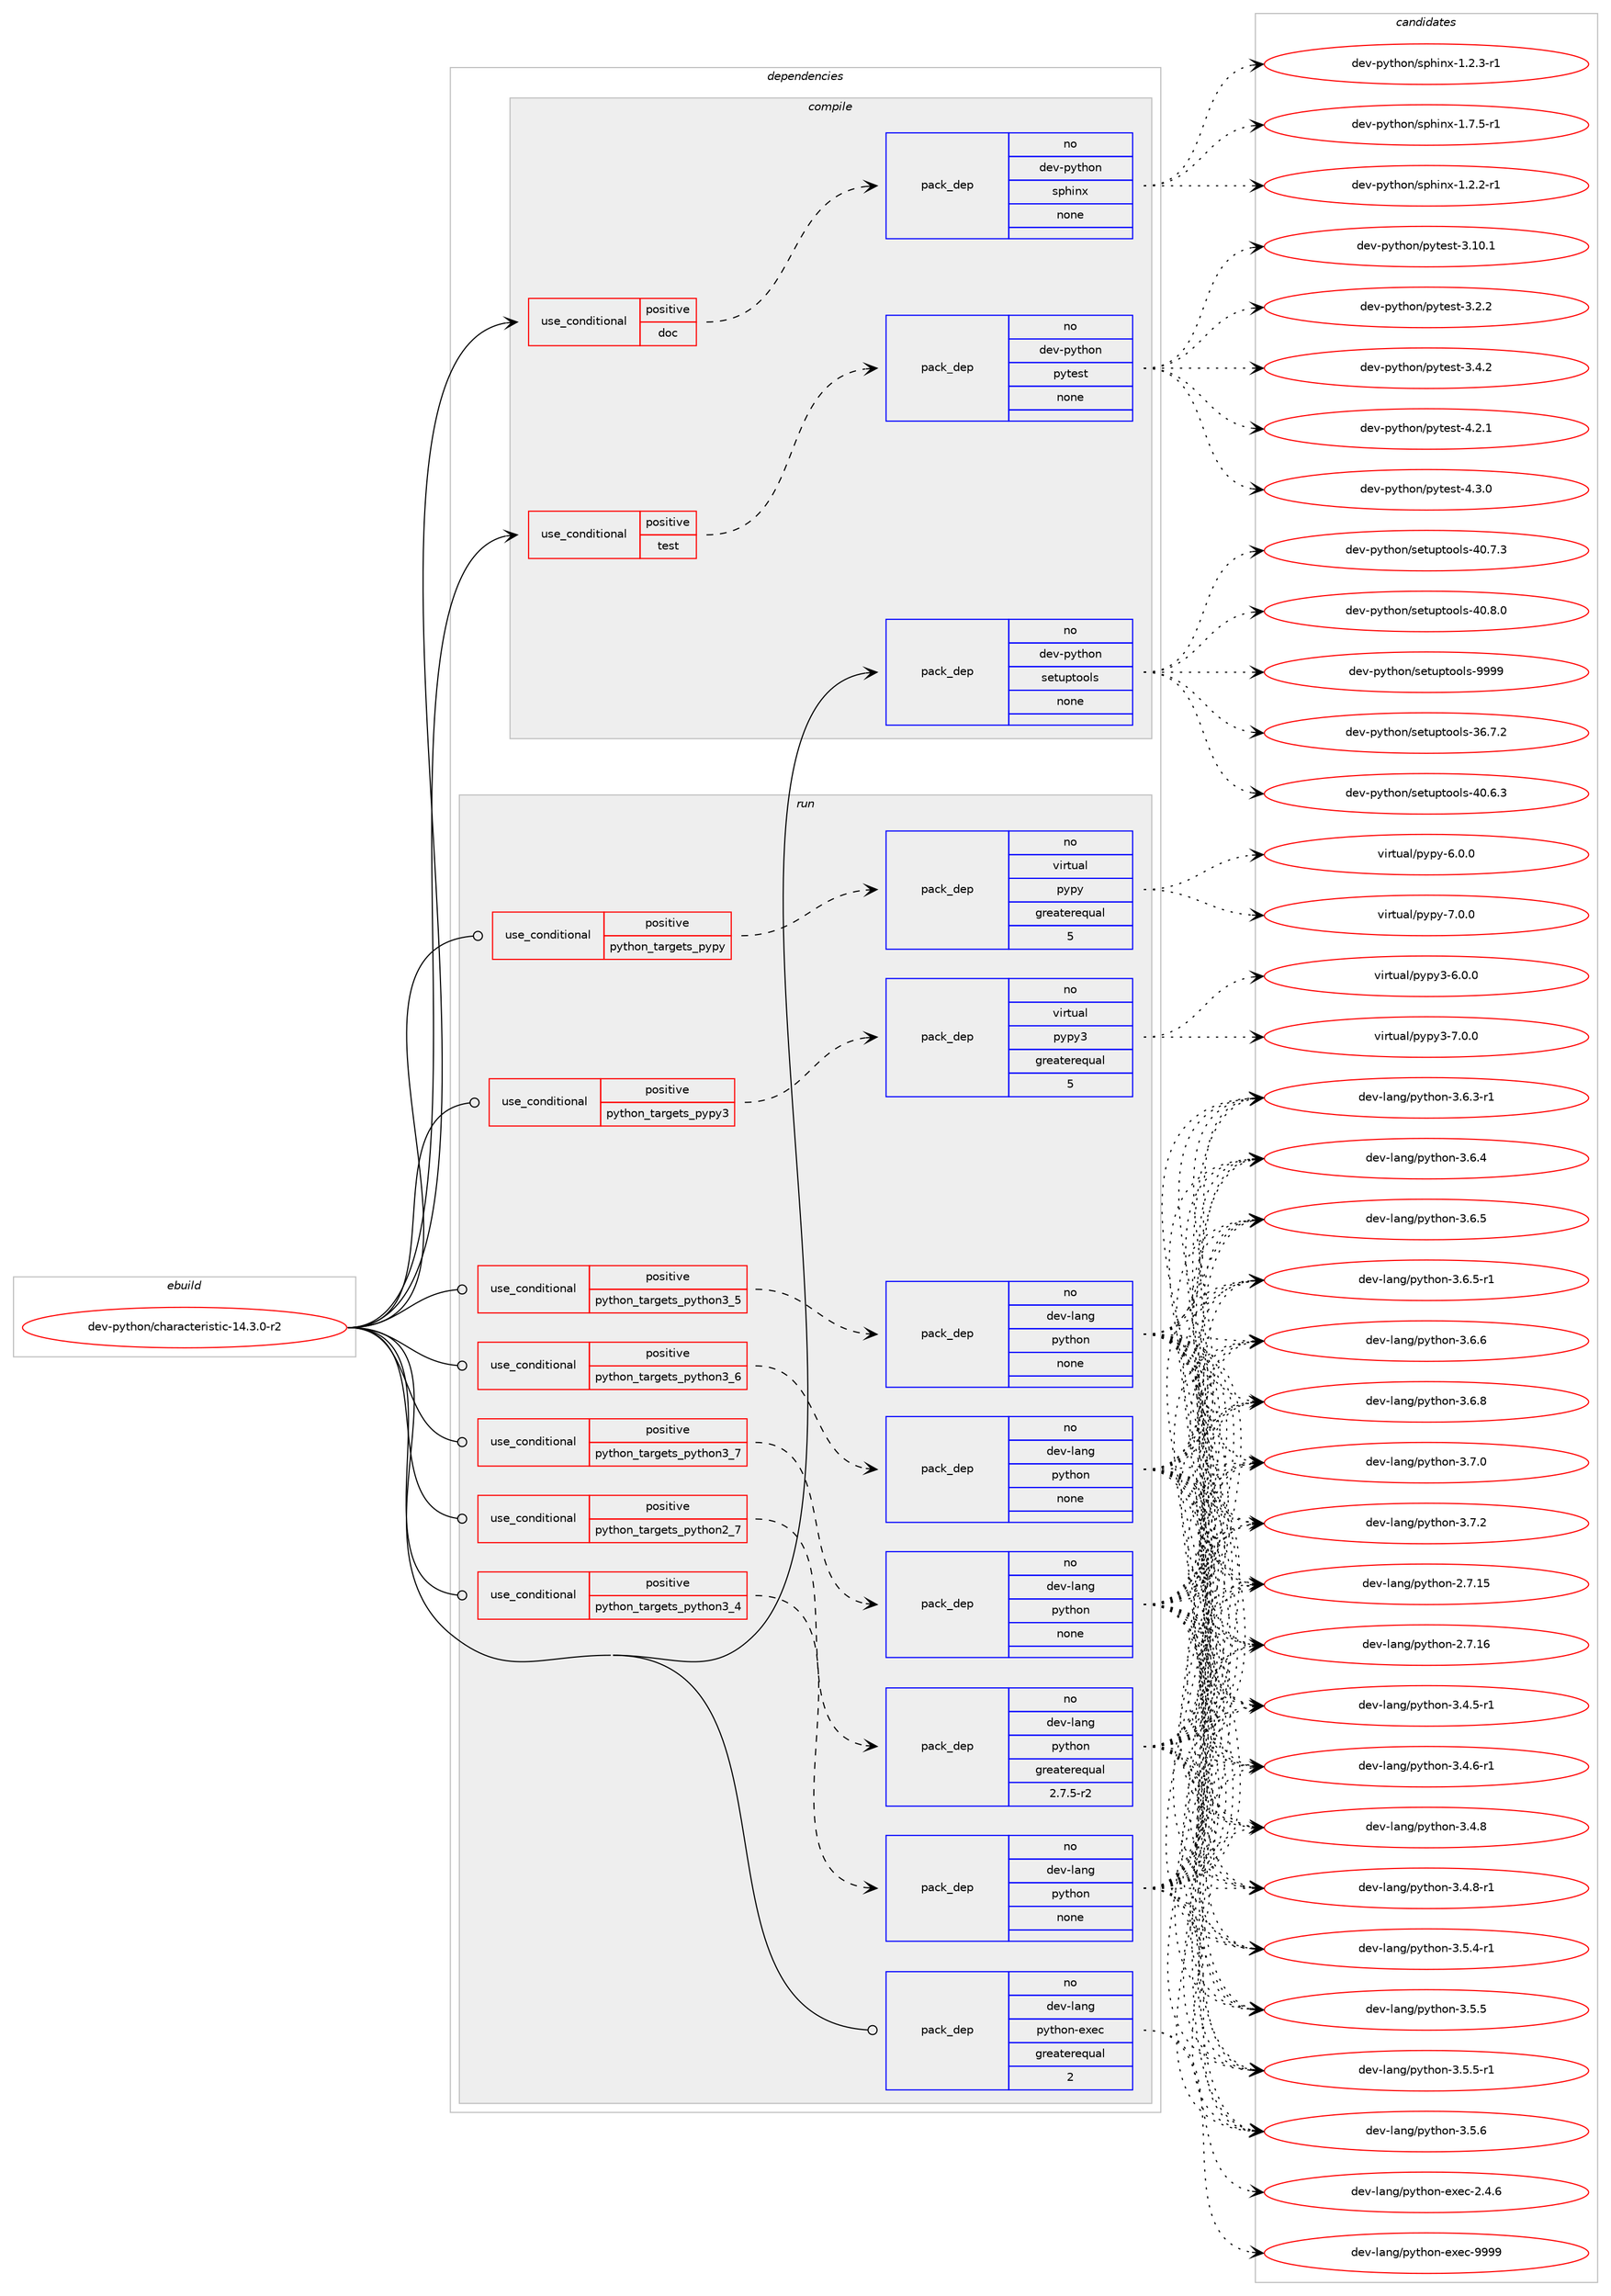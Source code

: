 digraph prolog {

# *************
# Graph options
# *************

newrank=true;
concentrate=true;
compound=true;
graph [rankdir=LR,fontname=Helvetica,fontsize=10,ranksep=1.5];#, ranksep=2.5, nodesep=0.2];
edge  [arrowhead=vee];
node  [fontname=Helvetica,fontsize=10];

# **********
# The ebuild
# **********

subgraph cluster_leftcol {
color=gray;
rank=same;
label=<<i>ebuild</i>>;
id [label="dev-python/characteristic-14.3.0-r2", color=red, width=4, href="../dev-python/characteristic-14.3.0-r2.svg"];
}

# ****************
# The dependencies
# ****************

subgraph cluster_midcol {
color=gray;
label=<<i>dependencies</i>>;
subgraph cluster_compile {
fillcolor="#eeeeee";
style=filled;
label=<<i>compile</i>>;
subgraph cond372245 {
dependency1402989 [label=<<TABLE BORDER="0" CELLBORDER="1" CELLSPACING="0" CELLPADDING="4"><TR><TD ROWSPAN="3" CELLPADDING="10">use_conditional</TD></TR><TR><TD>positive</TD></TR><TR><TD>doc</TD></TR></TABLE>>, shape=none, color=red];
subgraph pack1007509 {
dependency1402990 [label=<<TABLE BORDER="0" CELLBORDER="1" CELLSPACING="0" CELLPADDING="4" WIDTH="220"><TR><TD ROWSPAN="6" CELLPADDING="30">pack_dep</TD></TR><TR><TD WIDTH="110">no</TD></TR><TR><TD>dev-python</TD></TR><TR><TD>sphinx</TD></TR><TR><TD>none</TD></TR><TR><TD></TD></TR></TABLE>>, shape=none, color=blue];
}
dependency1402989:e -> dependency1402990:w [weight=20,style="dashed",arrowhead="vee"];
}
id:e -> dependency1402989:w [weight=20,style="solid",arrowhead="vee"];
subgraph cond372246 {
dependency1402991 [label=<<TABLE BORDER="0" CELLBORDER="1" CELLSPACING="0" CELLPADDING="4"><TR><TD ROWSPAN="3" CELLPADDING="10">use_conditional</TD></TR><TR><TD>positive</TD></TR><TR><TD>test</TD></TR></TABLE>>, shape=none, color=red];
subgraph pack1007510 {
dependency1402992 [label=<<TABLE BORDER="0" CELLBORDER="1" CELLSPACING="0" CELLPADDING="4" WIDTH="220"><TR><TD ROWSPAN="6" CELLPADDING="30">pack_dep</TD></TR><TR><TD WIDTH="110">no</TD></TR><TR><TD>dev-python</TD></TR><TR><TD>pytest</TD></TR><TR><TD>none</TD></TR><TR><TD></TD></TR></TABLE>>, shape=none, color=blue];
}
dependency1402991:e -> dependency1402992:w [weight=20,style="dashed",arrowhead="vee"];
}
id:e -> dependency1402991:w [weight=20,style="solid",arrowhead="vee"];
subgraph pack1007511 {
dependency1402993 [label=<<TABLE BORDER="0" CELLBORDER="1" CELLSPACING="0" CELLPADDING="4" WIDTH="220"><TR><TD ROWSPAN="6" CELLPADDING="30">pack_dep</TD></TR><TR><TD WIDTH="110">no</TD></TR><TR><TD>dev-python</TD></TR><TR><TD>setuptools</TD></TR><TR><TD>none</TD></TR><TR><TD></TD></TR></TABLE>>, shape=none, color=blue];
}
id:e -> dependency1402993:w [weight=20,style="solid",arrowhead="vee"];
}
subgraph cluster_compileandrun {
fillcolor="#eeeeee";
style=filled;
label=<<i>compile and run</i>>;
}
subgraph cluster_run {
fillcolor="#eeeeee";
style=filled;
label=<<i>run</i>>;
subgraph cond372247 {
dependency1402994 [label=<<TABLE BORDER="0" CELLBORDER="1" CELLSPACING="0" CELLPADDING="4"><TR><TD ROWSPAN="3" CELLPADDING="10">use_conditional</TD></TR><TR><TD>positive</TD></TR><TR><TD>python_targets_pypy</TD></TR></TABLE>>, shape=none, color=red];
subgraph pack1007512 {
dependency1402995 [label=<<TABLE BORDER="0" CELLBORDER="1" CELLSPACING="0" CELLPADDING="4" WIDTH="220"><TR><TD ROWSPAN="6" CELLPADDING="30">pack_dep</TD></TR><TR><TD WIDTH="110">no</TD></TR><TR><TD>virtual</TD></TR><TR><TD>pypy</TD></TR><TR><TD>greaterequal</TD></TR><TR><TD>5</TD></TR></TABLE>>, shape=none, color=blue];
}
dependency1402994:e -> dependency1402995:w [weight=20,style="dashed",arrowhead="vee"];
}
id:e -> dependency1402994:w [weight=20,style="solid",arrowhead="odot"];
subgraph cond372248 {
dependency1402996 [label=<<TABLE BORDER="0" CELLBORDER="1" CELLSPACING="0" CELLPADDING="4"><TR><TD ROWSPAN="3" CELLPADDING="10">use_conditional</TD></TR><TR><TD>positive</TD></TR><TR><TD>python_targets_pypy3</TD></TR></TABLE>>, shape=none, color=red];
subgraph pack1007513 {
dependency1402997 [label=<<TABLE BORDER="0" CELLBORDER="1" CELLSPACING="0" CELLPADDING="4" WIDTH="220"><TR><TD ROWSPAN="6" CELLPADDING="30">pack_dep</TD></TR><TR><TD WIDTH="110">no</TD></TR><TR><TD>virtual</TD></TR><TR><TD>pypy3</TD></TR><TR><TD>greaterequal</TD></TR><TR><TD>5</TD></TR></TABLE>>, shape=none, color=blue];
}
dependency1402996:e -> dependency1402997:w [weight=20,style="dashed",arrowhead="vee"];
}
id:e -> dependency1402996:w [weight=20,style="solid",arrowhead="odot"];
subgraph cond372249 {
dependency1402998 [label=<<TABLE BORDER="0" CELLBORDER="1" CELLSPACING="0" CELLPADDING="4"><TR><TD ROWSPAN="3" CELLPADDING="10">use_conditional</TD></TR><TR><TD>positive</TD></TR><TR><TD>python_targets_python2_7</TD></TR></TABLE>>, shape=none, color=red];
subgraph pack1007514 {
dependency1402999 [label=<<TABLE BORDER="0" CELLBORDER="1" CELLSPACING="0" CELLPADDING="4" WIDTH="220"><TR><TD ROWSPAN="6" CELLPADDING="30">pack_dep</TD></TR><TR><TD WIDTH="110">no</TD></TR><TR><TD>dev-lang</TD></TR><TR><TD>python</TD></TR><TR><TD>greaterequal</TD></TR><TR><TD>2.7.5-r2</TD></TR></TABLE>>, shape=none, color=blue];
}
dependency1402998:e -> dependency1402999:w [weight=20,style="dashed",arrowhead="vee"];
}
id:e -> dependency1402998:w [weight=20,style="solid",arrowhead="odot"];
subgraph cond372250 {
dependency1403000 [label=<<TABLE BORDER="0" CELLBORDER="1" CELLSPACING="0" CELLPADDING="4"><TR><TD ROWSPAN="3" CELLPADDING="10">use_conditional</TD></TR><TR><TD>positive</TD></TR><TR><TD>python_targets_python3_4</TD></TR></TABLE>>, shape=none, color=red];
subgraph pack1007515 {
dependency1403001 [label=<<TABLE BORDER="0" CELLBORDER="1" CELLSPACING="0" CELLPADDING="4" WIDTH="220"><TR><TD ROWSPAN="6" CELLPADDING="30">pack_dep</TD></TR><TR><TD WIDTH="110">no</TD></TR><TR><TD>dev-lang</TD></TR><TR><TD>python</TD></TR><TR><TD>none</TD></TR><TR><TD></TD></TR></TABLE>>, shape=none, color=blue];
}
dependency1403000:e -> dependency1403001:w [weight=20,style="dashed",arrowhead="vee"];
}
id:e -> dependency1403000:w [weight=20,style="solid",arrowhead="odot"];
subgraph cond372251 {
dependency1403002 [label=<<TABLE BORDER="0" CELLBORDER="1" CELLSPACING="0" CELLPADDING="4"><TR><TD ROWSPAN="3" CELLPADDING="10">use_conditional</TD></TR><TR><TD>positive</TD></TR><TR><TD>python_targets_python3_5</TD></TR></TABLE>>, shape=none, color=red];
subgraph pack1007516 {
dependency1403003 [label=<<TABLE BORDER="0" CELLBORDER="1" CELLSPACING="0" CELLPADDING="4" WIDTH="220"><TR><TD ROWSPAN="6" CELLPADDING="30">pack_dep</TD></TR><TR><TD WIDTH="110">no</TD></TR><TR><TD>dev-lang</TD></TR><TR><TD>python</TD></TR><TR><TD>none</TD></TR><TR><TD></TD></TR></TABLE>>, shape=none, color=blue];
}
dependency1403002:e -> dependency1403003:w [weight=20,style="dashed",arrowhead="vee"];
}
id:e -> dependency1403002:w [weight=20,style="solid",arrowhead="odot"];
subgraph cond372252 {
dependency1403004 [label=<<TABLE BORDER="0" CELLBORDER="1" CELLSPACING="0" CELLPADDING="4"><TR><TD ROWSPAN="3" CELLPADDING="10">use_conditional</TD></TR><TR><TD>positive</TD></TR><TR><TD>python_targets_python3_6</TD></TR></TABLE>>, shape=none, color=red];
subgraph pack1007517 {
dependency1403005 [label=<<TABLE BORDER="0" CELLBORDER="1" CELLSPACING="0" CELLPADDING="4" WIDTH="220"><TR><TD ROWSPAN="6" CELLPADDING="30">pack_dep</TD></TR><TR><TD WIDTH="110">no</TD></TR><TR><TD>dev-lang</TD></TR><TR><TD>python</TD></TR><TR><TD>none</TD></TR><TR><TD></TD></TR></TABLE>>, shape=none, color=blue];
}
dependency1403004:e -> dependency1403005:w [weight=20,style="dashed",arrowhead="vee"];
}
id:e -> dependency1403004:w [weight=20,style="solid",arrowhead="odot"];
subgraph cond372253 {
dependency1403006 [label=<<TABLE BORDER="0" CELLBORDER="1" CELLSPACING="0" CELLPADDING="4"><TR><TD ROWSPAN="3" CELLPADDING="10">use_conditional</TD></TR><TR><TD>positive</TD></TR><TR><TD>python_targets_python3_7</TD></TR></TABLE>>, shape=none, color=red];
subgraph pack1007518 {
dependency1403007 [label=<<TABLE BORDER="0" CELLBORDER="1" CELLSPACING="0" CELLPADDING="4" WIDTH="220"><TR><TD ROWSPAN="6" CELLPADDING="30">pack_dep</TD></TR><TR><TD WIDTH="110">no</TD></TR><TR><TD>dev-lang</TD></TR><TR><TD>python</TD></TR><TR><TD>none</TD></TR><TR><TD></TD></TR></TABLE>>, shape=none, color=blue];
}
dependency1403006:e -> dependency1403007:w [weight=20,style="dashed",arrowhead="vee"];
}
id:e -> dependency1403006:w [weight=20,style="solid",arrowhead="odot"];
subgraph pack1007519 {
dependency1403008 [label=<<TABLE BORDER="0" CELLBORDER="1" CELLSPACING="0" CELLPADDING="4" WIDTH="220"><TR><TD ROWSPAN="6" CELLPADDING="30">pack_dep</TD></TR><TR><TD WIDTH="110">no</TD></TR><TR><TD>dev-lang</TD></TR><TR><TD>python-exec</TD></TR><TR><TD>greaterequal</TD></TR><TR><TD>2</TD></TR></TABLE>>, shape=none, color=blue];
}
id:e -> dependency1403008:w [weight=20,style="solid",arrowhead="odot"];
}
}

# **************
# The candidates
# **************

subgraph cluster_choices {
rank=same;
color=gray;
label=<<i>candidates</i>>;

subgraph choice1007509 {
color=black;
nodesep=1;
choice10010111845112121116104111110471151121041051101204549465046504511449 [label="dev-python/sphinx-1.2.2-r1", color=red, width=4,href="../dev-python/sphinx-1.2.2-r1.svg"];
choice10010111845112121116104111110471151121041051101204549465046514511449 [label="dev-python/sphinx-1.2.3-r1", color=red, width=4,href="../dev-python/sphinx-1.2.3-r1.svg"];
choice10010111845112121116104111110471151121041051101204549465546534511449 [label="dev-python/sphinx-1.7.5-r1", color=red, width=4,href="../dev-python/sphinx-1.7.5-r1.svg"];
dependency1402990:e -> choice10010111845112121116104111110471151121041051101204549465046504511449:w [style=dotted,weight="100"];
dependency1402990:e -> choice10010111845112121116104111110471151121041051101204549465046514511449:w [style=dotted,weight="100"];
dependency1402990:e -> choice10010111845112121116104111110471151121041051101204549465546534511449:w [style=dotted,weight="100"];
}
subgraph choice1007510 {
color=black;
nodesep=1;
choice100101118451121211161041111104711212111610111511645514649484649 [label="dev-python/pytest-3.10.1", color=red, width=4,href="../dev-python/pytest-3.10.1.svg"];
choice1001011184511212111610411111047112121116101115116455146504650 [label="dev-python/pytest-3.2.2", color=red, width=4,href="../dev-python/pytest-3.2.2.svg"];
choice1001011184511212111610411111047112121116101115116455146524650 [label="dev-python/pytest-3.4.2", color=red, width=4,href="../dev-python/pytest-3.4.2.svg"];
choice1001011184511212111610411111047112121116101115116455246504649 [label="dev-python/pytest-4.2.1", color=red, width=4,href="../dev-python/pytest-4.2.1.svg"];
choice1001011184511212111610411111047112121116101115116455246514648 [label="dev-python/pytest-4.3.0", color=red, width=4,href="../dev-python/pytest-4.3.0.svg"];
dependency1402992:e -> choice100101118451121211161041111104711212111610111511645514649484649:w [style=dotted,weight="100"];
dependency1402992:e -> choice1001011184511212111610411111047112121116101115116455146504650:w [style=dotted,weight="100"];
dependency1402992:e -> choice1001011184511212111610411111047112121116101115116455146524650:w [style=dotted,weight="100"];
dependency1402992:e -> choice1001011184511212111610411111047112121116101115116455246504649:w [style=dotted,weight="100"];
dependency1402992:e -> choice1001011184511212111610411111047112121116101115116455246514648:w [style=dotted,weight="100"];
}
subgraph choice1007511 {
color=black;
nodesep=1;
choice100101118451121211161041111104711510111611711211611111110811545515446554650 [label="dev-python/setuptools-36.7.2", color=red, width=4,href="../dev-python/setuptools-36.7.2.svg"];
choice100101118451121211161041111104711510111611711211611111110811545524846544651 [label="dev-python/setuptools-40.6.3", color=red, width=4,href="../dev-python/setuptools-40.6.3.svg"];
choice100101118451121211161041111104711510111611711211611111110811545524846554651 [label="dev-python/setuptools-40.7.3", color=red, width=4,href="../dev-python/setuptools-40.7.3.svg"];
choice100101118451121211161041111104711510111611711211611111110811545524846564648 [label="dev-python/setuptools-40.8.0", color=red, width=4,href="../dev-python/setuptools-40.8.0.svg"];
choice10010111845112121116104111110471151011161171121161111111081154557575757 [label="dev-python/setuptools-9999", color=red, width=4,href="../dev-python/setuptools-9999.svg"];
dependency1402993:e -> choice100101118451121211161041111104711510111611711211611111110811545515446554650:w [style=dotted,weight="100"];
dependency1402993:e -> choice100101118451121211161041111104711510111611711211611111110811545524846544651:w [style=dotted,weight="100"];
dependency1402993:e -> choice100101118451121211161041111104711510111611711211611111110811545524846554651:w [style=dotted,weight="100"];
dependency1402993:e -> choice100101118451121211161041111104711510111611711211611111110811545524846564648:w [style=dotted,weight="100"];
dependency1402993:e -> choice10010111845112121116104111110471151011161171121161111111081154557575757:w [style=dotted,weight="100"];
}
subgraph choice1007512 {
color=black;
nodesep=1;
choice1181051141161179710847112121112121455446484648 [label="virtual/pypy-6.0.0", color=red, width=4,href="../virtual/pypy-6.0.0.svg"];
choice1181051141161179710847112121112121455546484648 [label="virtual/pypy-7.0.0", color=red, width=4,href="../virtual/pypy-7.0.0.svg"];
dependency1402995:e -> choice1181051141161179710847112121112121455446484648:w [style=dotted,weight="100"];
dependency1402995:e -> choice1181051141161179710847112121112121455546484648:w [style=dotted,weight="100"];
}
subgraph choice1007513 {
color=black;
nodesep=1;
choice118105114116117971084711212111212151455446484648 [label="virtual/pypy3-6.0.0", color=red, width=4,href="../virtual/pypy3-6.0.0.svg"];
choice118105114116117971084711212111212151455546484648 [label="virtual/pypy3-7.0.0", color=red, width=4,href="../virtual/pypy3-7.0.0.svg"];
dependency1402997:e -> choice118105114116117971084711212111212151455446484648:w [style=dotted,weight="100"];
dependency1402997:e -> choice118105114116117971084711212111212151455546484648:w [style=dotted,weight="100"];
}
subgraph choice1007514 {
color=black;
nodesep=1;
choice10010111845108971101034711212111610411111045504655464953 [label="dev-lang/python-2.7.15", color=red, width=4,href="../dev-lang/python-2.7.15.svg"];
choice10010111845108971101034711212111610411111045504655464954 [label="dev-lang/python-2.7.16", color=red, width=4,href="../dev-lang/python-2.7.16.svg"];
choice1001011184510897110103471121211161041111104551465246534511449 [label="dev-lang/python-3.4.5-r1", color=red, width=4,href="../dev-lang/python-3.4.5-r1.svg"];
choice1001011184510897110103471121211161041111104551465246544511449 [label="dev-lang/python-3.4.6-r1", color=red, width=4,href="../dev-lang/python-3.4.6-r1.svg"];
choice100101118451089711010347112121116104111110455146524656 [label="dev-lang/python-3.4.8", color=red, width=4,href="../dev-lang/python-3.4.8.svg"];
choice1001011184510897110103471121211161041111104551465246564511449 [label="dev-lang/python-3.4.8-r1", color=red, width=4,href="../dev-lang/python-3.4.8-r1.svg"];
choice1001011184510897110103471121211161041111104551465346524511449 [label="dev-lang/python-3.5.4-r1", color=red, width=4,href="../dev-lang/python-3.5.4-r1.svg"];
choice100101118451089711010347112121116104111110455146534653 [label="dev-lang/python-3.5.5", color=red, width=4,href="../dev-lang/python-3.5.5.svg"];
choice1001011184510897110103471121211161041111104551465346534511449 [label="dev-lang/python-3.5.5-r1", color=red, width=4,href="../dev-lang/python-3.5.5-r1.svg"];
choice100101118451089711010347112121116104111110455146534654 [label="dev-lang/python-3.5.6", color=red, width=4,href="../dev-lang/python-3.5.6.svg"];
choice1001011184510897110103471121211161041111104551465446514511449 [label="dev-lang/python-3.6.3-r1", color=red, width=4,href="../dev-lang/python-3.6.3-r1.svg"];
choice100101118451089711010347112121116104111110455146544652 [label="dev-lang/python-3.6.4", color=red, width=4,href="../dev-lang/python-3.6.4.svg"];
choice100101118451089711010347112121116104111110455146544653 [label="dev-lang/python-3.6.5", color=red, width=4,href="../dev-lang/python-3.6.5.svg"];
choice1001011184510897110103471121211161041111104551465446534511449 [label="dev-lang/python-3.6.5-r1", color=red, width=4,href="../dev-lang/python-3.6.5-r1.svg"];
choice100101118451089711010347112121116104111110455146544654 [label="dev-lang/python-3.6.6", color=red, width=4,href="../dev-lang/python-3.6.6.svg"];
choice100101118451089711010347112121116104111110455146544656 [label="dev-lang/python-3.6.8", color=red, width=4,href="../dev-lang/python-3.6.8.svg"];
choice100101118451089711010347112121116104111110455146554648 [label="dev-lang/python-3.7.0", color=red, width=4,href="../dev-lang/python-3.7.0.svg"];
choice100101118451089711010347112121116104111110455146554650 [label="dev-lang/python-3.7.2", color=red, width=4,href="../dev-lang/python-3.7.2.svg"];
dependency1402999:e -> choice10010111845108971101034711212111610411111045504655464953:w [style=dotted,weight="100"];
dependency1402999:e -> choice10010111845108971101034711212111610411111045504655464954:w [style=dotted,weight="100"];
dependency1402999:e -> choice1001011184510897110103471121211161041111104551465246534511449:w [style=dotted,weight="100"];
dependency1402999:e -> choice1001011184510897110103471121211161041111104551465246544511449:w [style=dotted,weight="100"];
dependency1402999:e -> choice100101118451089711010347112121116104111110455146524656:w [style=dotted,weight="100"];
dependency1402999:e -> choice1001011184510897110103471121211161041111104551465246564511449:w [style=dotted,weight="100"];
dependency1402999:e -> choice1001011184510897110103471121211161041111104551465346524511449:w [style=dotted,weight="100"];
dependency1402999:e -> choice100101118451089711010347112121116104111110455146534653:w [style=dotted,weight="100"];
dependency1402999:e -> choice1001011184510897110103471121211161041111104551465346534511449:w [style=dotted,weight="100"];
dependency1402999:e -> choice100101118451089711010347112121116104111110455146534654:w [style=dotted,weight="100"];
dependency1402999:e -> choice1001011184510897110103471121211161041111104551465446514511449:w [style=dotted,weight="100"];
dependency1402999:e -> choice100101118451089711010347112121116104111110455146544652:w [style=dotted,weight="100"];
dependency1402999:e -> choice100101118451089711010347112121116104111110455146544653:w [style=dotted,weight="100"];
dependency1402999:e -> choice1001011184510897110103471121211161041111104551465446534511449:w [style=dotted,weight="100"];
dependency1402999:e -> choice100101118451089711010347112121116104111110455146544654:w [style=dotted,weight="100"];
dependency1402999:e -> choice100101118451089711010347112121116104111110455146544656:w [style=dotted,weight="100"];
dependency1402999:e -> choice100101118451089711010347112121116104111110455146554648:w [style=dotted,weight="100"];
dependency1402999:e -> choice100101118451089711010347112121116104111110455146554650:w [style=dotted,weight="100"];
}
subgraph choice1007515 {
color=black;
nodesep=1;
choice10010111845108971101034711212111610411111045504655464953 [label="dev-lang/python-2.7.15", color=red, width=4,href="../dev-lang/python-2.7.15.svg"];
choice10010111845108971101034711212111610411111045504655464954 [label="dev-lang/python-2.7.16", color=red, width=4,href="../dev-lang/python-2.7.16.svg"];
choice1001011184510897110103471121211161041111104551465246534511449 [label="dev-lang/python-3.4.5-r1", color=red, width=4,href="../dev-lang/python-3.4.5-r1.svg"];
choice1001011184510897110103471121211161041111104551465246544511449 [label="dev-lang/python-3.4.6-r1", color=red, width=4,href="../dev-lang/python-3.4.6-r1.svg"];
choice100101118451089711010347112121116104111110455146524656 [label="dev-lang/python-3.4.8", color=red, width=4,href="../dev-lang/python-3.4.8.svg"];
choice1001011184510897110103471121211161041111104551465246564511449 [label="dev-lang/python-3.4.8-r1", color=red, width=4,href="../dev-lang/python-3.4.8-r1.svg"];
choice1001011184510897110103471121211161041111104551465346524511449 [label="dev-lang/python-3.5.4-r1", color=red, width=4,href="../dev-lang/python-3.5.4-r1.svg"];
choice100101118451089711010347112121116104111110455146534653 [label="dev-lang/python-3.5.5", color=red, width=4,href="../dev-lang/python-3.5.5.svg"];
choice1001011184510897110103471121211161041111104551465346534511449 [label="dev-lang/python-3.5.5-r1", color=red, width=4,href="../dev-lang/python-3.5.5-r1.svg"];
choice100101118451089711010347112121116104111110455146534654 [label="dev-lang/python-3.5.6", color=red, width=4,href="../dev-lang/python-3.5.6.svg"];
choice1001011184510897110103471121211161041111104551465446514511449 [label="dev-lang/python-3.6.3-r1", color=red, width=4,href="../dev-lang/python-3.6.3-r1.svg"];
choice100101118451089711010347112121116104111110455146544652 [label="dev-lang/python-3.6.4", color=red, width=4,href="../dev-lang/python-3.6.4.svg"];
choice100101118451089711010347112121116104111110455146544653 [label="dev-lang/python-3.6.5", color=red, width=4,href="../dev-lang/python-3.6.5.svg"];
choice1001011184510897110103471121211161041111104551465446534511449 [label="dev-lang/python-3.6.5-r1", color=red, width=4,href="../dev-lang/python-3.6.5-r1.svg"];
choice100101118451089711010347112121116104111110455146544654 [label="dev-lang/python-3.6.6", color=red, width=4,href="../dev-lang/python-3.6.6.svg"];
choice100101118451089711010347112121116104111110455146544656 [label="dev-lang/python-3.6.8", color=red, width=4,href="../dev-lang/python-3.6.8.svg"];
choice100101118451089711010347112121116104111110455146554648 [label="dev-lang/python-3.7.0", color=red, width=4,href="../dev-lang/python-3.7.0.svg"];
choice100101118451089711010347112121116104111110455146554650 [label="dev-lang/python-3.7.2", color=red, width=4,href="../dev-lang/python-3.7.2.svg"];
dependency1403001:e -> choice10010111845108971101034711212111610411111045504655464953:w [style=dotted,weight="100"];
dependency1403001:e -> choice10010111845108971101034711212111610411111045504655464954:w [style=dotted,weight="100"];
dependency1403001:e -> choice1001011184510897110103471121211161041111104551465246534511449:w [style=dotted,weight="100"];
dependency1403001:e -> choice1001011184510897110103471121211161041111104551465246544511449:w [style=dotted,weight="100"];
dependency1403001:e -> choice100101118451089711010347112121116104111110455146524656:w [style=dotted,weight="100"];
dependency1403001:e -> choice1001011184510897110103471121211161041111104551465246564511449:w [style=dotted,weight="100"];
dependency1403001:e -> choice1001011184510897110103471121211161041111104551465346524511449:w [style=dotted,weight="100"];
dependency1403001:e -> choice100101118451089711010347112121116104111110455146534653:w [style=dotted,weight="100"];
dependency1403001:e -> choice1001011184510897110103471121211161041111104551465346534511449:w [style=dotted,weight="100"];
dependency1403001:e -> choice100101118451089711010347112121116104111110455146534654:w [style=dotted,weight="100"];
dependency1403001:e -> choice1001011184510897110103471121211161041111104551465446514511449:w [style=dotted,weight="100"];
dependency1403001:e -> choice100101118451089711010347112121116104111110455146544652:w [style=dotted,weight="100"];
dependency1403001:e -> choice100101118451089711010347112121116104111110455146544653:w [style=dotted,weight="100"];
dependency1403001:e -> choice1001011184510897110103471121211161041111104551465446534511449:w [style=dotted,weight="100"];
dependency1403001:e -> choice100101118451089711010347112121116104111110455146544654:w [style=dotted,weight="100"];
dependency1403001:e -> choice100101118451089711010347112121116104111110455146544656:w [style=dotted,weight="100"];
dependency1403001:e -> choice100101118451089711010347112121116104111110455146554648:w [style=dotted,weight="100"];
dependency1403001:e -> choice100101118451089711010347112121116104111110455146554650:w [style=dotted,weight="100"];
}
subgraph choice1007516 {
color=black;
nodesep=1;
choice10010111845108971101034711212111610411111045504655464953 [label="dev-lang/python-2.7.15", color=red, width=4,href="../dev-lang/python-2.7.15.svg"];
choice10010111845108971101034711212111610411111045504655464954 [label="dev-lang/python-2.7.16", color=red, width=4,href="../dev-lang/python-2.7.16.svg"];
choice1001011184510897110103471121211161041111104551465246534511449 [label="dev-lang/python-3.4.5-r1", color=red, width=4,href="../dev-lang/python-3.4.5-r1.svg"];
choice1001011184510897110103471121211161041111104551465246544511449 [label="dev-lang/python-3.4.6-r1", color=red, width=4,href="../dev-lang/python-3.4.6-r1.svg"];
choice100101118451089711010347112121116104111110455146524656 [label="dev-lang/python-3.4.8", color=red, width=4,href="../dev-lang/python-3.4.8.svg"];
choice1001011184510897110103471121211161041111104551465246564511449 [label="dev-lang/python-3.4.8-r1", color=red, width=4,href="../dev-lang/python-3.4.8-r1.svg"];
choice1001011184510897110103471121211161041111104551465346524511449 [label="dev-lang/python-3.5.4-r1", color=red, width=4,href="../dev-lang/python-3.5.4-r1.svg"];
choice100101118451089711010347112121116104111110455146534653 [label="dev-lang/python-3.5.5", color=red, width=4,href="../dev-lang/python-3.5.5.svg"];
choice1001011184510897110103471121211161041111104551465346534511449 [label="dev-lang/python-3.5.5-r1", color=red, width=4,href="../dev-lang/python-3.5.5-r1.svg"];
choice100101118451089711010347112121116104111110455146534654 [label="dev-lang/python-3.5.6", color=red, width=4,href="../dev-lang/python-3.5.6.svg"];
choice1001011184510897110103471121211161041111104551465446514511449 [label="dev-lang/python-3.6.3-r1", color=red, width=4,href="../dev-lang/python-3.6.3-r1.svg"];
choice100101118451089711010347112121116104111110455146544652 [label="dev-lang/python-3.6.4", color=red, width=4,href="../dev-lang/python-3.6.4.svg"];
choice100101118451089711010347112121116104111110455146544653 [label="dev-lang/python-3.6.5", color=red, width=4,href="../dev-lang/python-3.6.5.svg"];
choice1001011184510897110103471121211161041111104551465446534511449 [label="dev-lang/python-3.6.5-r1", color=red, width=4,href="../dev-lang/python-3.6.5-r1.svg"];
choice100101118451089711010347112121116104111110455146544654 [label="dev-lang/python-3.6.6", color=red, width=4,href="../dev-lang/python-3.6.6.svg"];
choice100101118451089711010347112121116104111110455146544656 [label="dev-lang/python-3.6.8", color=red, width=4,href="../dev-lang/python-3.6.8.svg"];
choice100101118451089711010347112121116104111110455146554648 [label="dev-lang/python-3.7.0", color=red, width=4,href="../dev-lang/python-3.7.0.svg"];
choice100101118451089711010347112121116104111110455146554650 [label="dev-lang/python-3.7.2", color=red, width=4,href="../dev-lang/python-3.7.2.svg"];
dependency1403003:e -> choice10010111845108971101034711212111610411111045504655464953:w [style=dotted,weight="100"];
dependency1403003:e -> choice10010111845108971101034711212111610411111045504655464954:w [style=dotted,weight="100"];
dependency1403003:e -> choice1001011184510897110103471121211161041111104551465246534511449:w [style=dotted,weight="100"];
dependency1403003:e -> choice1001011184510897110103471121211161041111104551465246544511449:w [style=dotted,weight="100"];
dependency1403003:e -> choice100101118451089711010347112121116104111110455146524656:w [style=dotted,weight="100"];
dependency1403003:e -> choice1001011184510897110103471121211161041111104551465246564511449:w [style=dotted,weight="100"];
dependency1403003:e -> choice1001011184510897110103471121211161041111104551465346524511449:w [style=dotted,weight="100"];
dependency1403003:e -> choice100101118451089711010347112121116104111110455146534653:w [style=dotted,weight="100"];
dependency1403003:e -> choice1001011184510897110103471121211161041111104551465346534511449:w [style=dotted,weight="100"];
dependency1403003:e -> choice100101118451089711010347112121116104111110455146534654:w [style=dotted,weight="100"];
dependency1403003:e -> choice1001011184510897110103471121211161041111104551465446514511449:w [style=dotted,weight="100"];
dependency1403003:e -> choice100101118451089711010347112121116104111110455146544652:w [style=dotted,weight="100"];
dependency1403003:e -> choice100101118451089711010347112121116104111110455146544653:w [style=dotted,weight="100"];
dependency1403003:e -> choice1001011184510897110103471121211161041111104551465446534511449:w [style=dotted,weight="100"];
dependency1403003:e -> choice100101118451089711010347112121116104111110455146544654:w [style=dotted,weight="100"];
dependency1403003:e -> choice100101118451089711010347112121116104111110455146544656:w [style=dotted,weight="100"];
dependency1403003:e -> choice100101118451089711010347112121116104111110455146554648:w [style=dotted,weight="100"];
dependency1403003:e -> choice100101118451089711010347112121116104111110455146554650:w [style=dotted,weight="100"];
}
subgraph choice1007517 {
color=black;
nodesep=1;
choice10010111845108971101034711212111610411111045504655464953 [label="dev-lang/python-2.7.15", color=red, width=4,href="../dev-lang/python-2.7.15.svg"];
choice10010111845108971101034711212111610411111045504655464954 [label="dev-lang/python-2.7.16", color=red, width=4,href="../dev-lang/python-2.7.16.svg"];
choice1001011184510897110103471121211161041111104551465246534511449 [label="dev-lang/python-3.4.5-r1", color=red, width=4,href="../dev-lang/python-3.4.5-r1.svg"];
choice1001011184510897110103471121211161041111104551465246544511449 [label="dev-lang/python-3.4.6-r1", color=red, width=4,href="../dev-lang/python-3.4.6-r1.svg"];
choice100101118451089711010347112121116104111110455146524656 [label="dev-lang/python-3.4.8", color=red, width=4,href="../dev-lang/python-3.4.8.svg"];
choice1001011184510897110103471121211161041111104551465246564511449 [label="dev-lang/python-3.4.8-r1", color=red, width=4,href="../dev-lang/python-3.4.8-r1.svg"];
choice1001011184510897110103471121211161041111104551465346524511449 [label="dev-lang/python-3.5.4-r1", color=red, width=4,href="../dev-lang/python-3.5.4-r1.svg"];
choice100101118451089711010347112121116104111110455146534653 [label="dev-lang/python-3.5.5", color=red, width=4,href="../dev-lang/python-3.5.5.svg"];
choice1001011184510897110103471121211161041111104551465346534511449 [label="dev-lang/python-3.5.5-r1", color=red, width=4,href="../dev-lang/python-3.5.5-r1.svg"];
choice100101118451089711010347112121116104111110455146534654 [label="dev-lang/python-3.5.6", color=red, width=4,href="../dev-lang/python-3.5.6.svg"];
choice1001011184510897110103471121211161041111104551465446514511449 [label="dev-lang/python-3.6.3-r1", color=red, width=4,href="../dev-lang/python-3.6.3-r1.svg"];
choice100101118451089711010347112121116104111110455146544652 [label="dev-lang/python-3.6.4", color=red, width=4,href="../dev-lang/python-3.6.4.svg"];
choice100101118451089711010347112121116104111110455146544653 [label="dev-lang/python-3.6.5", color=red, width=4,href="../dev-lang/python-3.6.5.svg"];
choice1001011184510897110103471121211161041111104551465446534511449 [label="dev-lang/python-3.6.5-r1", color=red, width=4,href="../dev-lang/python-3.6.5-r1.svg"];
choice100101118451089711010347112121116104111110455146544654 [label="dev-lang/python-3.6.6", color=red, width=4,href="../dev-lang/python-3.6.6.svg"];
choice100101118451089711010347112121116104111110455146544656 [label="dev-lang/python-3.6.8", color=red, width=4,href="../dev-lang/python-3.6.8.svg"];
choice100101118451089711010347112121116104111110455146554648 [label="dev-lang/python-3.7.0", color=red, width=4,href="../dev-lang/python-3.7.0.svg"];
choice100101118451089711010347112121116104111110455146554650 [label="dev-lang/python-3.7.2", color=red, width=4,href="../dev-lang/python-3.7.2.svg"];
dependency1403005:e -> choice10010111845108971101034711212111610411111045504655464953:w [style=dotted,weight="100"];
dependency1403005:e -> choice10010111845108971101034711212111610411111045504655464954:w [style=dotted,weight="100"];
dependency1403005:e -> choice1001011184510897110103471121211161041111104551465246534511449:w [style=dotted,weight="100"];
dependency1403005:e -> choice1001011184510897110103471121211161041111104551465246544511449:w [style=dotted,weight="100"];
dependency1403005:e -> choice100101118451089711010347112121116104111110455146524656:w [style=dotted,weight="100"];
dependency1403005:e -> choice1001011184510897110103471121211161041111104551465246564511449:w [style=dotted,weight="100"];
dependency1403005:e -> choice1001011184510897110103471121211161041111104551465346524511449:w [style=dotted,weight="100"];
dependency1403005:e -> choice100101118451089711010347112121116104111110455146534653:w [style=dotted,weight="100"];
dependency1403005:e -> choice1001011184510897110103471121211161041111104551465346534511449:w [style=dotted,weight="100"];
dependency1403005:e -> choice100101118451089711010347112121116104111110455146534654:w [style=dotted,weight="100"];
dependency1403005:e -> choice1001011184510897110103471121211161041111104551465446514511449:w [style=dotted,weight="100"];
dependency1403005:e -> choice100101118451089711010347112121116104111110455146544652:w [style=dotted,weight="100"];
dependency1403005:e -> choice100101118451089711010347112121116104111110455146544653:w [style=dotted,weight="100"];
dependency1403005:e -> choice1001011184510897110103471121211161041111104551465446534511449:w [style=dotted,weight="100"];
dependency1403005:e -> choice100101118451089711010347112121116104111110455146544654:w [style=dotted,weight="100"];
dependency1403005:e -> choice100101118451089711010347112121116104111110455146544656:w [style=dotted,weight="100"];
dependency1403005:e -> choice100101118451089711010347112121116104111110455146554648:w [style=dotted,weight="100"];
dependency1403005:e -> choice100101118451089711010347112121116104111110455146554650:w [style=dotted,weight="100"];
}
subgraph choice1007518 {
color=black;
nodesep=1;
choice10010111845108971101034711212111610411111045504655464953 [label="dev-lang/python-2.7.15", color=red, width=4,href="../dev-lang/python-2.7.15.svg"];
choice10010111845108971101034711212111610411111045504655464954 [label="dev-lang/python-2.7.16", color=red, width=4,href="../dev-lang/python-2.7.16.svg"];
choice1001011184510897110103471121211161041111104551465246534511449 [label="dev-lang/python-3.4.5-r1", color=red, width=4,href="../dev-lang/python-3.4.5-r1.svg"];
choice1001011184510897110103471121211161041111104551465246544511449 [label="dev-lang/python-3.4.6-r1", color=red, width=4,href="../dev-lang/python-3.4.6-r1.svg"];
choice100101118451089711010347112121116104111110455146524656 [label="dev-lang/python-3.4.8", color=red, width=4,href="../dev-lang/python-3.4.8.svg"];
choice1001011184510897110103471121211161041111104551465246564511449 [label="dev-lang/python-3.4.8-r1", color=red, width=4,href="../dev-lang/python-3.4.8-r1.svg"];
choice1001011184510897110103471121211161041111104551465346524511449 [label="dev-lang/python-3.5.4-r1", color=red, width=4,href="../dev-lang/python-3.5.4-r1.svg"];
choice100101118451089711010347112121116104111110455146534653 [label="dev-lang/python-3.5.5", color=red, width=4,href="../dev-lang/python-3.5.5.svg"];
choice1001011184510897110103471121211161041111104551465346534511449 [label="dev-lang/python-3.5.5-r1", color=red, width=4,href="../dev-lang/python-3.5.5-r1.svg"];
choice100101118451089711010347112121116104111110455146534654 [label="dev-lang/python-3.5.6", color=red, width=4,href="../dev-lang/python-3.5.6.svg"];
choice1001011184510897110103471121211161041111104551465446514511449 [label="dev-lang/python-3.6.3-r1", color=red, width=4,href="../dev-lang/python-3.6.3-r1.svg"];
choice100101118451089711010347112121116104111110455146544652 [label="dev-lang/python-3.6.4", color=red, width=4,href="../dev-lang/python-3.6.4.svg"];
choice100101118451089711010347112121116104111110455146544653 [label="dev-lang/python-3.6.5", color=red, width=4,href="../dev-lang/python-3.6.5.svg"];
choice1001011184510897110103471121211161041111104551465446534511449 [label="dev-lang/python-3.6.5-r1", color=red, width=4,href="../dev-lang/python-3.6.5-r1.svg"];
choice100101118451089711010347112121116104111110455146544654 [label="dev-lang/python-3.6.6", color=red, width=4,href="../dev-lang/python-3.6.6.svg"];
choice100101118451089711010347112121116104111110455146544656 [label="dev-lang/python-3.6.8", color=red, width=4,href="../dev-lang/python-3.6.8.svg"];
choice100101118451089711010347112121116104111110455146554648 [label="dev-lang/python-3.7.0", color=red, width=4,href="../dev-lang/python-3.7.0.svg"];
choice100101118451089711010347112121116104111110455146554650 [label="dev-lang/python-3.7.2", color=red, width=4,href="../dev-lang/python-3.7.2.svg"];
dependency1403007:e -> choice10010111845108971101034711212111610411111045504655464953:w [style=dotted,weight="100"];
dependency1403007:e -> choice10010111845108971101034711212111610411111045504655464954:w [style=dotted,weight="100"];
dependency1403007:e -> choice1001011184510897110103471121211161041111104551465246534511449:w [style=dotted,weight="100"];
dependency1403007:e -> choice1001011184510897110103471121211161041111104551465246544511449:w [style=dotted,weight="100"];
dependency1403007:e -> choice100101118451089711010347112121116104111110455146524656:w [style=dotted,weight="100"];
dependency1403007:e -> choice1001011184510897110103471121211161041111104551465246564511449:w [style=dotted,weight="100"];
dependency1403007:e -> choice1001011184510897110103471121211161041111104551465346524511449:w [style=dotted,weight="100"];
dependency1403007:e -> choice100101118451089711010347112121116104111110455146534653:w [style=dotted,weight="100"];
dependency1403007:e -> choice1001011184510897110103471121211161041111104551465346534511449:w [style=dotted,weight="100"];
dependency1403007:e -> choice100101118451089711010347112121116104111110455146534654:w [style=dotted,weight="100"];
dependency1403007:e -> choice1001011184510897110103471121211161041111104551465446514511449:w [style=dotted,weight="100"];
dependency1403007:e -> choice100101118451089711010347112121116104111110455146544652:w [style=dotted,weight="100"];
dependency1403007:e -> choice100101118451089711010347112121116104111110455146544653:w [style=dotted,weight="100"];
dependency1403007:e -> choice1001011184510897110103471121211161041111104551465446534511449:w [style=dotted,weight="100"];
dependency1403007:e -> choice100101118451089711010347112121116104111110455146544654:w [style=dotted,weight="100"];
dependency1403007:e -> choice100101118451089711010347112121116104111110455146544656:w [style=dotted,weight="100"];
dependency1403007:e -> choice100101118451089711010347112121116104111110455146554648:w [style=dotted,weight="100"];
dependency1403007:e -> choice100101118451089711010347112121116104111110455146554650:w [style=dotted,weight="100"];
}
subgraph choice1007519 {
color=black;
nodesep=1;
choice1001011184510897110103471121211161041111104510112010199455046524654 [label="dev-lang/python-exec-2.4.6", color=red, width=4,href="../dev-lang/python-exec-2.4.6.svg"];
choice10010111845108971101034711212111610411111045101120101994557575757 [label="dev-lang/python-exec-9999", color=red, width=4,href="../dev-lang/python-exec-9999.svg"];
dependency1403008:e -> choice1001011184510897110103471121211161041111104510112010199455046524654:w [style=dotted,weight="100"];
dependency1403008:e -> choice10010111845108971101034711212111610411111045101120101994557575757:w [style=dotted,weight="100"];
}
}

}
